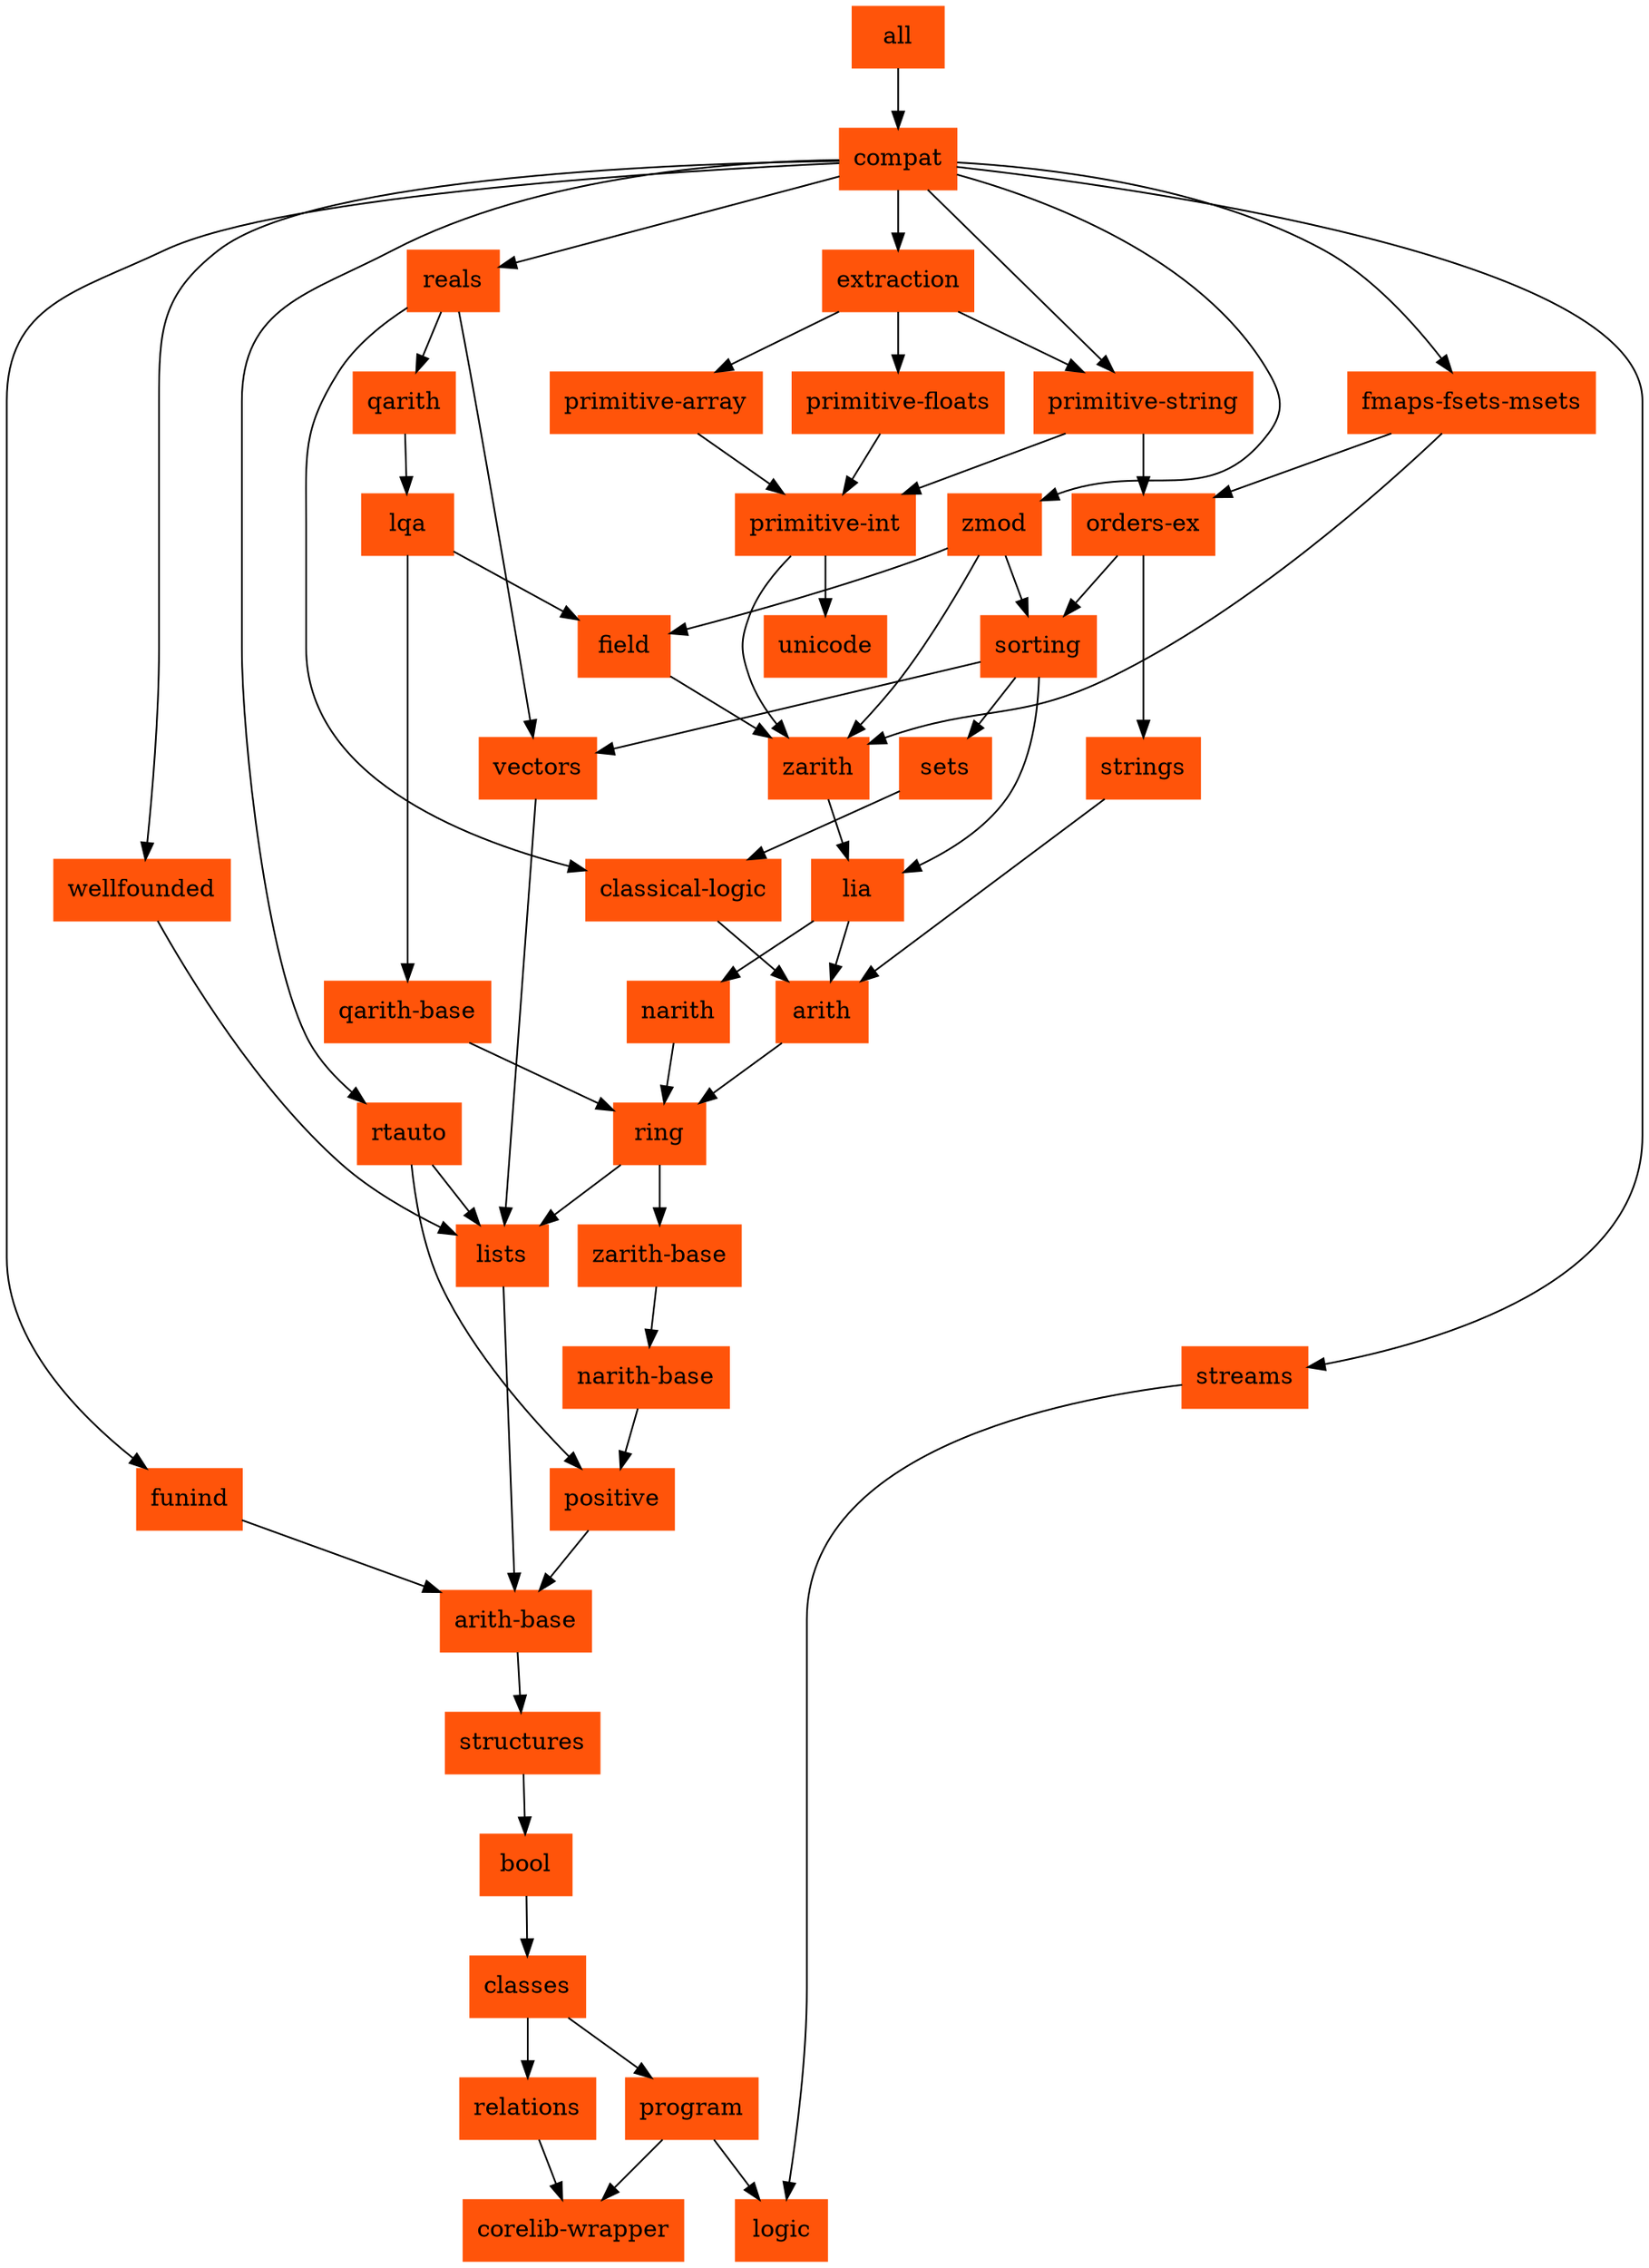 # this has been mostly automatically generated by dev/tools/make-depends.sh
# when editing this, ensure to keep .nix/coq-overlays/stdlib-subcomponents
# in sync
digraph stdlib_deps {
	node [color="#ff540a",
		shape=rectangle,
		style=filled
		URL="#\N"
	];
	bool -> classes;
	classes -> program;
	classes -> relations;
	program -> "corelib-wrapper";
	program -> logic;
	strings -> arith;
	reals -> qarith;
	reals -> vectors;
	reals -> "classical-logic";
	"arith-base" -> structures;
	zarith -> lia;
	zmod -> zarith;
	zmod -> sorting;
	zmod -> field;
	qarith -> lqa;
	positive -> "arith-base";
	narith -> ring;
	ring -> lists;
	ring -> "zarith-base";
	arith -> ring;
	structures -> bool;
	"narith-base" -> positive;
	lists -> "arith-base";
	"zarith-base" -> "narith-base";
	"primitive-int" -> zarith;
	"primitive-int" -> unicode;
	lia -> narith;
	lia -> arith;
	"fmaps-fsets-msets" -> zarith;
	"fmaps-fsets-msets" -> "orders-ex";
	"orders-ex" -> strings;
	"orders-ex" -> sorting;
	sets -> "classical-logic";
	sorting -> lia;
	sorting -> sets;
	sorting -> vectors;
	"primitive-floats" -> "primitive-int";
	wellfounded -> lists;
	relations -> "corelib-wrapper";
	"primitive-string" -> "primitive-int";
	"primitive-string" -> "orders-ex";
	vectors -> lists;
	field -> zarith;
	lqa -> field;
	lqa -> "qarith-base";
	"qarith-base" -> ring;
	"classical-logic" -> arith;
	extraction -> "primitive-string";
	extraction -> "primitive-floats";
	extraction -> "primitive-array";
	"primitive-array" -> "primitive-int";
	streams -> logic;
	funind -> "arith-base";
	rtauto -> positive;
	rtauto -> lists;
	compat -> zmod;
	compat -> reals;
	compat -> "fmaps-fsets-msets";
	compat -> wellfounded;
	compat -> "primitive-string";
	compat -> extraction;
	compat -> streams;
	compat -> funind;
	compat -> rtauto;
        all -> compat
}

